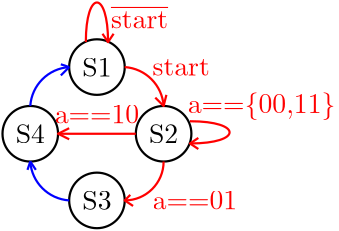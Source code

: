 <?xml version="1.0"?>
<!DOCTYPE ipe SYSTEM "ipe.dtd">
<ipe version="70206" creator="Ipe 7.2.7">
<info created="D:20190930231331" modified="D:20190930232937"/>
<ipestyle name="basic">
<symbol name="arrow/arc(spx)">
<path stroke="sym-stroke" fill="sym-stroke" pen="sym-pen">
0 0 m
-1 0.333 l
-1 -0.333 l
h
</path>
</symbol>
<symbol name="arrow/farc(spx)">
<path stroke="sym-stroke" fill="white" pen="sym-pen">
0 0 m
-1 0.333 l
-1 -0.333 l
h
</path>
</symbol>
<symbol name="arrow/ptarc(spx)">
<path stroke="sym-stroke" fill="sym-stroke" pen="sym-pen">
0 0 m
-1 0.333 l
-0.8 0 l
-1 -0.333 l
h
</path>
</symbol>
<symbol name="arrow/fptarc(spx)">
<path stroke="sym-stroke" fill="white" pen="sym-pen">
0 0 m
-1 0.333 l
-0.8 0 l
-1 -0.333 l
h
</path>
</symbol>
<symbol name="mark/circle(sx)" transformations="translations">
<path fill="sym-stroke">
0.6 0 0 0.6 0 0 e
0.4 0 0 0.4 0 0 e
</path>
</symbol>
<symbol name="mark/disk(sx)" transformations="translations">
<path fill="sym-stroke">
0.6 0 0 0.6 0 0 e
</path>
</symbol>
<symbol name="mark/fdisk(sfx)" transformations="translations">
<group>
<path fill="sym-fill">
0.5 0 0 0.5 0 0 e
</path>
<path fill="sym-stroke" fillrule="eofill">
0.6 0 0 0.6 0 0 e
0.4 0 0 0.4 0 0 e
</path>
</group>
</symbol>
<symbol name="mark/box(sx)" transformations="translations">
<path fill="sym-stroke" fillrule="eofill">
-0.6 -0.6 m
0.6 -0.6 l
0.6 0.6 l
-0.6 0.6 l
h
-0.4 -0.4 m
0.4 -0.4 l
0.4 0.4 l
-0.4 0.4 l
h
</path>
</symbol>
<symbol name="mark/square(sx)" transformations="translations">
<path fill="sym-stroke">
-0.6 -0.6 m
0.6 -0.6 l
0.6 0.6 l
-0.6 0.6 l
h
</path>
</symbol>
<symbol name="mark/fsquare(sfx)" transformations="translations">
<group>
<path fill="sym-fill">
-0.5 -0.5 m
0.5 -0.5 l
0.5 0.5 l
-0.5 0.5 l
h
</path>
<path fill="sym-stroke" fillrule="eofill">
-0.6 -0.6 m
0.6 -0.6 l
0.6 0.6 l
-0.6 0.6 l
h
-0.4 -0.4 m
0.4 -0.4 l
0.4 0.4 l
-0.4 0.4 l
h
</path>
</group>
</symbol>
<symbol name="mark/cross(sx)" transformations="translations">
<group>
<path fill="sym-stroke">
-0.43 -0.57 m
0.57 0.43 l
0.43 0.57 l
-0.57 -0.43 l
h
</path>
<path fill="sym-stroke">
-0.43 0.57 m
0.57 -0.43 l
0.43 -0.57 l
-0.57 0.43 l
h
</path>
</group>
</symbol>
<symbol name="arrow/fnormal(spx)">
<path stroke="sym-stroke" fill="white" pen="sym-pen">
0 0 m
-1 0.333 l
-1 -0.333 l
h
</path>
</symbol>
<symbol name="arrow/pointed(spx)">
<path stroke="sym-stroke" fill="sym-stroke" pen="sym-pen">
0 0 m
-1 0.333 l
-0.8 0 l
-1 -0.333 l
h
</path>
</symbol>
<symbol name="arrow/fpointed(spx)">
<path stroke="sym-stroke" fill="white" pen="sym-pen">
0 0 m
-1 0.333 l
-0.8 0 l
-1 -0.333 l
h
</path>
</symbol>
<symbol name="arrow/linear(spx)">
<path stroke="sym-stroke" pen="sym-pen">
-1 0.333 m
0 0 l
-1 -0.333 l
</path>
</symbol>
<symbol name="arrow/fdouble(spx)">
<path stroke="sym-stroke" fill="white" pen="sym-pen">
0 0 m
-1 0.333 l
-1 -0.333 l
h
-1 0 m
-2 0.333 l
-2 -0.333 l
h
</path>
</symbol>
<symbol name="arrow/double(spx)">
<path stroke="sym-stroke" fill="sym-stroke" pen="sym-pen">
0 0 m
-1 0.333 l
-1 -0.333 l
h
-1 0 m
-2 0.333 l
-2 -0.333 l
h
</path>
</symbol>
<pen name="heavier" value="0.8"/>
<pen name="fat" value="1.2"/>
<pen name="ultrafat" value="2"/>
<symbolsize name="large" value="5"/>
<symbolsize name="small" value="2"/>
<symbolsize name="tiny" value="1.1"/>
<arrowsize name="large" value="10"/>
<arrowsize name="small" value="5"/>
<arrowsize name="tiny" value="3"/>
<color name="red1" value="1 0 0"/>
<color name="red2" value="0.933 0 0"/>
<color name="red3" value="0.804 0 0"/>
<color name="red4" value="0.545 0 0"/>
<color name="green1" value="0 1 0"/>
<color name="green2" value="0 0.933 0"/>
<color name="green3" value="0 0.804 0"/>
<color name="green4" value="0 0.545 0"/>
<color name="green" value="0 1 0"/>
<color name="blue1" value="0 0 1"/>
<color name="blue2" value="0 0 0.933"/>
<color name="blue3" value="0 0 0.804"/>
<color name="blue4" value="0 0 0.545"/>
<color name="yellow" value="1 1 0"/>
<color name="orange" value="1 0.647 0"/>
<color name="gold" value="1 0.843 0"/>
<color name="purple" value="0.627 0.125 0.941"/>
<color name="gray" value="0.745"/>
<color name="brown" value="0.647 0.165 0.165"/>
<color name="navy" value="0 0 0.502"/>
<color name="pink" value="1 0.753 0.796"/>
<color name="seagreen" value="0.18 0.545 0.341"/>
<color name="turquoise" value="0.251 0.878 0.816"/>
<color name="violet" value="0.933 0.51 0.933"/>
<color name="darkblue" value="0 0 0.545"/>
<color name="darkcyan" value="0 0.545 0.545"/>
<color name="darkgray" value="0.663"/>
<color name="darkgreen" value="0 0.392 0"/>
<color name="darkmagenta" value="0.545 0 0.545"/>
<color name="darkorange" value="1 0.549 0"/>
<color name="darkred" value="0.545 0 0"/>
<color name="lightblue" value="0.678 0.847 0.902"/>
<color name="lightcyan" value="0.878 1 1"/>
<color name="lightgray" value="0.827"/>
<color name="lightgreen" value="0.565 0.933 0.565"/>
<color name="lightyellow" value="1 1 0.878"/>
<dashstyle name="dashed1" value="[1] 0"/>
<dashstyle name="dashed2" value="[2] 0"/>
<dashstyle name="dashed3" value="[4] 0"/>
<dashstyle name="dotted1" value="[1 1] 0"/>
<dashstyle name="dotted2" value="[1 2] 0"/>
<dashstyle name="dotted3" value="[1 3] 0"/>
<dashstyle name="dash dotted" value="[4 2 1 2] 0"/>
<dashstyle name="dash dot dotted" value="[4 2 1 2 1 2] 0"/>
<textsize name="large" value="\large"/>
<textsize name="Large" value="\Large"/>
<textsize name="LARGE" value="\LARGE"/>
<textsize name="huge" value="\huge"/>
<textsize name="Huge" value="\Huge"/>
<textsize name="small" value="\small"/>
<textsize name="footnote" value="\footnotesize"/>
<textsize name="tiny" value="\tiny"/>
<textstyle name="center" begin="\begin{center}" end="\end{center}"/>
<textstyle name="itemize" begin="\begin{itemize}" end="\end{itemize}"/>
<textstyle name="item" begin="\begin{itemize}\item{}" end="\end{itemize}"/>
<gridsize name="1 pts" value="1"/>
<gridsize name="2 pts" value="2"/>
<gridsize name="4 pts" value="4"/>
<gridsize name="8 pts (~3 mm)" value="8"/>
<gridsize name="16 pts (~6 mm)" value="16"/>
<gridsize name="32 pts (~12 mm)" value="32"/>
<gridsize name="10 pts (~3.5 mm)" value="10"/>
<gridsize name="20 pts (~7 mm)" value="20"/>
<gridsize name="14 pts (~5 mm)" value="14"/>
<gridsize name="28 pts (~10 mm)" value="28"/>
<gridsize name="56 pts (~20 mm)" value="56"/>
<anglesize name="90 deg" value="90"/>
<anglesize name="60 deg" value="60"/>
<anglesize name="45 deg" value="45"/>
<anglesize name="30 deg" value="30"/>
<anglesize name="22.5 deg" value="22.5"/>
<opacity name="10%" value="0.1"/>
<opacity name="30%" value="0.3"/>
<opacity name="50%" value="0.5"/>
<opacity name="75%" value="0.75"/>
<layout paper="124 84" origin="0 0" frame="124 84"/>
<tiling name="falling" angle="-60" step="4" width="1"/>
<tiling name="rising" angle="30" step="4" width="1"/>
</ipestyle>
<page>
<layer name="alpha"/>
<view layers="alpha" active="alpha"/>
<text layer="alpha" matrix="1 0 0 1 -142 -848" transformations="translations" pos="178 908" stroke="black" type="label" width="10.516" height="6.808" depth="0" halign="center" valign="center">S1</text>
<path matrix="1 0 0 1 -140 -852" stroke="black" pen="heavier">
10 0 0 10 176 912 e
</path>
<text matrix="1 0 0 1 -118 -872" transformations="translations" pos="178 908" stroke="black" type="label" width="10.516" height="6.808" depth="0" halign="center" valign="center">S2</text>
<path matrix="1 0 0 1 -116 -876" stroke="black" pen="heavier">
10 0 0 10 176 912 e
</path>
<text matrix="1 0 0 1 -166 -872" transformations="translations" pos="178 908" stroke="black" type="label" width="10.516" height="6.808" depth="0" halign="center" valign="center">S4</text>
<path matrix="1 0 0 1 -164 -876" stroke="black" pen="heavier">
10 0 0 10 176 912 e
</path>
<text matrix="1 0 0 1 -142 -896" transformations="translations" pos="178 908" stroke="black" type="label" width="10.516" height="6.808" depth="0" halign="center" valign="center">S3</text>
<path matrix="1 0 0 1 -140 -900" stroke="black" pen="heavier">
10 0 0 10 176 912 e
</path>
<path matrix="1 0 0 1 -140 -852" stroke="red1" pen="heavier">
186 912 m
15.0333 0 0 -15.0333 185 897 200 898 a
</path>
<path matrix="1 0 0 1 -140 -852" stroke="red1" pen="heavier">
197 901 m
200 898 l
201 902 l
</path>
<path matrix="1 0 0 1 -140 -852" stroke="red1" pen="heavier">
200 878 m
14 0 0 -14 186 878 186 864 a
</path>
<path matrix="1 0 0 1 -140 -852" stroke="red1" pen="heavier">
188 866 m
186 864 l
189 862 l
</path>
<text matrix="1 0 0 1 -131.737 -857" transformations="translations" pos="203 869" stroke="red1" type="label" width="30.441" height="6.42" depth="0" halign="center" valign="center">a==01</text>
<text matrix="1 0 0 1 -136.677 -809" transformations="translations" pos="203 869" stroke="red1" type="label" width="20.562" height="6.128" depth="0" halign="center" valign="center">start</text>
<path matrix="0 -1 -1 0 924 212" stroke="blue1" pen="heavier">
186 912 m
15.0333 0 0 -15.0333 185 897 200 898 a
</path>
<path matrix="-1 0 0 1 212 -852" stroke="blue1" pen="heavier">
186 912 m
15.0333 0 0 -15.0333 185 897 200 898 a
</path>
<path matrix="1 0 0 1 -140 -852" stroke="blue1" pen="heavier">
152 878 m
151 875 l
151 875 l
</path>
<path matrix="1 0 0 1 -140 -852" stroke="blue1" pen="heavier">
152 878 m
154 875 l
</path>
<path matrix="1 0 0 1 -140 -852" stroke="red1" pen="heavier">
172 921 m
172 940
180 940
180 921 c
</path>
<path matrix="1 0 0 1 -140 -852" stroke="blue1" pen="heavier">
166 912 m
163 913 l
</path>
<path matrix="1 0 0 1 -140 -852" stroke="blue1" pen="heavier">
166 912 m
163 909 l
</path>
<path matrix="1 0 0 1 -140 -852" stroke="red1" pen="heavier">
178 924 m
180 921 l
182 924 l
</path>
<path stroke="red1" pen="heavier">
50 36 m
22 36 l
</path>
<path stroke="red1" pen="heavier">
26 38 m
22 36 l
26 34 l
</path>
<text matrix="1 0 0 1 -167 -826" transformations="translations" pos="203 869" stroke="red1" type="label" width="30.441" height="6.42" depth="0" halign="center" valign="center">a==10</text>
<text matrix="1 0 0 1 -151.677 -791" transformations="translations" pos="203 869" stroke="red1" type="label" width="20.562" height="8.12" depth="0" halign="center" valign="center">$\overline{\mathrm{start}}$</text>
<path matrix="-0 -1 1 -0 -851.5 212.5" stroke="red1" pen="heavier">
172 921 m
172 940
180 940
180 921 c
</path>
<path matrix="-0 -1 1 -0 -851.5 212.5" stroke="red1" pen="heavier">
178 924 m
180 921 l
182 924 l
</path>
<text matrix="1 0 0 1 -107.737 -823" transformations="translations" pos="203 869" stroke="red1" type="label" width="53.134" height="7.473" depth="2.49" halign="center" valign="center">a==\{00,11\}</text>
</page>
</ipe>
